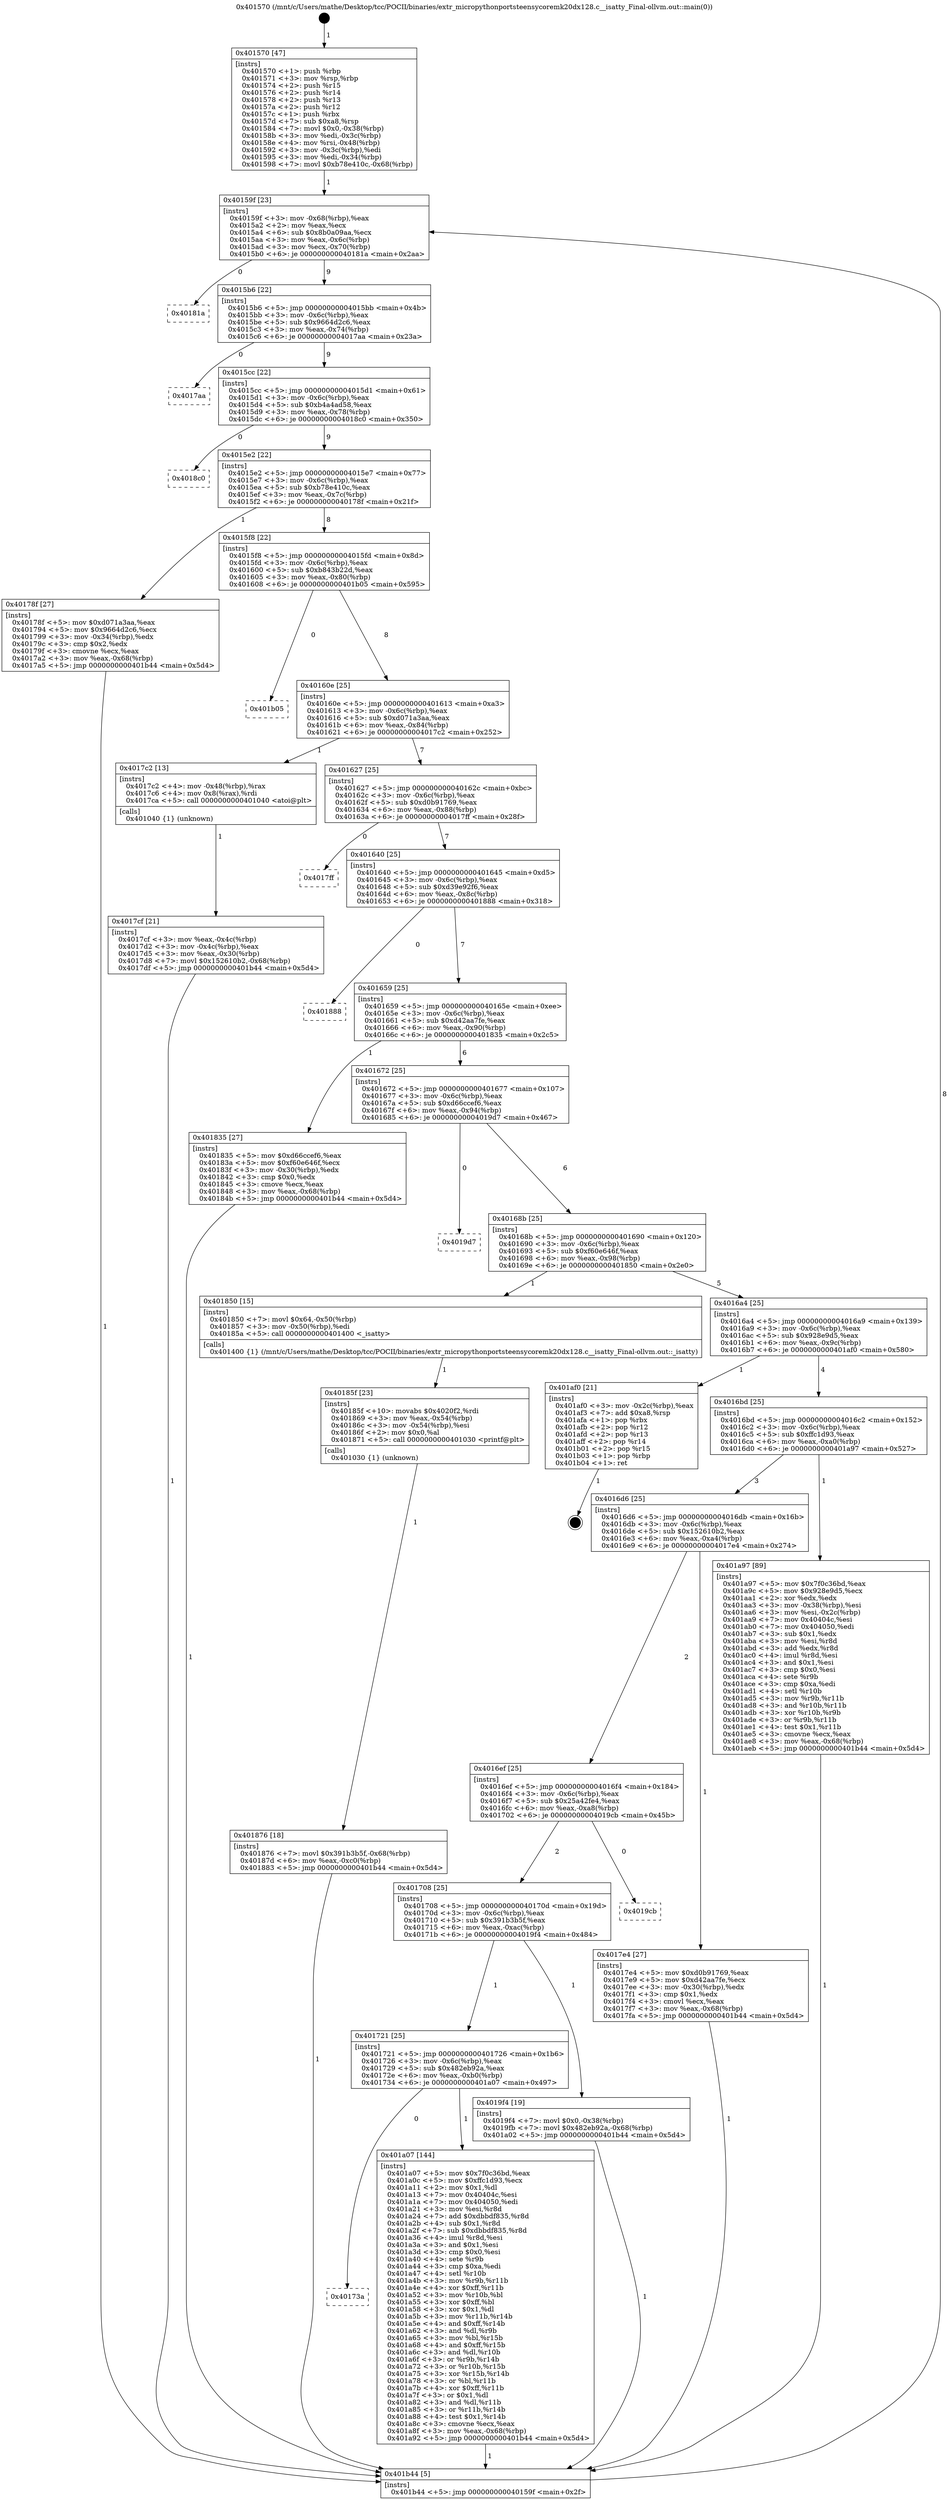 digraph "0x401570" {
  label = "0x401570 (/mnt/c/Users/mathe/Desktop/tcc/POCII/binaries/extr_micropythonportsteensycoremk20dx128.c__isatty_Final-ollvm.out::main(0))"
  labelloc = "t"
  node[shape=record]

  Entry [label="",width=0.3,height=0.3,shape=circle,fillcolor=black,style=filled]
  "0x40159f" [label="{
     0x40159f [23]\l
     | [instrs]\l
     &nbsp;&nbsp;0x40159f \<+3\>: mov -0x68(%rbp),%eax\l
     &nbsp;&nbsp;0x4015a2 \<+2\>: mov %eax,%ecx\l
     &nbsp;&nbsp;0x4015a4 \<+6\>: sub $0x8b0a09aa,%ecx\l
     &nbsp;&nbsp;0x4015aa \<+3\>: mov %eax,-0x6c(%rbp)\l
     &nbsp;&nbsp;0x4015ad \<+3\>: mov %ecx,-0x70(%rbp)\l
     &nbsp;&nbsp;0x4015b0 \<+6\>: je 000000000040181a \<main+0x2aa\>\l
  }"]
  "0x40181a" [label="{
     0x40181a\l
  }", style=dashed]
  "0x4015b6" [label="{
     0x4015b6 [22]\l
     | [instrs]\l
     &nbsp;&nbsp;0x4015b6 \<+5\>: jmp 00000000004015bb \<main+0x4b\>\l
     &nbsp;&nbsp;0x4015bb \<+3\>: mov -0x6c(%rbp),%eax\l
     &nbsp;&nbsp;0x4015be \<+5\>: sub $0x9664d2c6,%eax\l
     &nbsp;&nbsp;0x4015c3 \<+3\>: mov %eax,-0x74(%rbp)\l
     &nbsp;&nbsp;0x4015c6 \<+6\>: je 00000000004017aa \<main+0x23a\>\l
  }"]
  Exit [label="",width=0.3,height=0.3,shape=circle,fillcolor=black,style=filled,peripheries=2]
  "0x4017aa" [label="{
     0x4017aa\l
  }", style=dashed]
  "0x4015cc" [label="{
     0x4015cc [22]\l
     | [instrs]\l
     &nbsp;&nbsp;0x4015cc \<+5\>: jmp 00000000004015d1 \<main+0x61\>\l
     &nbsp;&nbsp;0x4015d1 \<+3\>: mov -0x6c(%rbp),%eax\l
     &nbsp;&nbsp;0x4015d4 \<+5\>: sub $0xb4a4ad58,%eax\l
     &nbsp;&nbsp;0x4015d9 \<+3\>: mov %eax,-0x78(%rbp)\l
     &nbsp;&nbsp;0x4015dc \<+6\>: je 00000000004018c0 \<main+0x350\>\l
  }"]
  "0x40173a" [label="{
     0x40173a\l
  }", style=dashed]
  "0x4018c0" [label="{
     0x4018c0\l
  }", style=dashed]
  "0x4015e2" [label="{
     0x4015e2 [22]\l
     | [instrs]\l
     &nbsp;&nbsp;0x4015e2 \<+5\>: jmp 00000000004015e7 \<main+0x77\>\l
     &nbsp;&nbsp;0x4015e7 \<+3\>: mov -0x6c(%rbp),%eax\l
     &nbsp;&nbsp;0x4015ea \<+5\>: sub $0xb78e410c,%eax\l
     &nbsp;&nbsp;0x4015ef \<+3\>: mov %eax,-0x7c(%rbp)\l
     &nbsp;&nbsp;0x4015f2 \<+6\>: je 000000000040178f \<main+0x21f\>\l
  }"]
  "0x401a07" [label="{
     0x401a07 [144]\l
     | [instrs]\l
     &nbsp;&nbsp;0x401a07 \<+5\>: mov $0x7f0c36bd,%eax\l
     &nbsp;&nbsp;0x401a0c \<+5\>: mov $0xffc1d93,%ecx\l
     &nbsp;&nbsp;0x401a11 \<+2\>: mov $0x1,%dl\l
     &nbsp;&nbsp;0x401a13 \<+7\>: mov 0x40404c,%esi\l
     &nbsp;&nbsp;0x401a1a \<+7\>: mov 0x404050,%edi\l
     &nbsp;&nbsp;0x401a21 \<+3\>: mov %esi,%r8d\l
     &nbsp;&nbsp;0x401a24 \<+7\>: add $0xdbbdf835,%r8d\l
     &nbsp;&nbsp;0x401a2b \<+4\>: sub $0x1,%r8d\l
     &nbsp;&nbsp;0x401a2f \<+7\>: sub $0xdbbdf835,%r8d\l
     &nbsp;&nbsp;0x401a36 \<+4\>: imul %r8d,%esi\l
     &nbsp;&nbsp;0x401a3a \<+3\>: and $0x1,%esi\l
     &nbsp;&nbsp;0x401a3d \<+3\>: cmp $0x0,%esi\l
     &nbsp;&nbsp;0x401a40 \<+4\>: sete %r9b\l
     &nbsp;&nbsp;0x401a44 \<+3\>: cmp $0xa,%edi\l
     &nbsp;&nbsp;0x401a47 \<+4\>: setl %r10b\l
     &nbsp;&nbsp;0x401a4b \<+3\>: mov %r9b,%r11b\l
     &nbsp;&nbsp;0x401a4e \<+4\>: xor $0xff,%r11b\l
     &nbsp;&nbsp;0x401a52 \<+3\>: mov %r10b,%bl\l
     &nbsp;&nbsp;0x401a55 \<+3\>: xor $0xff,%bl\l
     &nbsp;&nbsp;0x401a58 \<+3\>: xor $0x1,%dl\l
     &nbsp;&nbsp;0x401a5b \<+3\>: mov %r11b,%r14b\l
     &nbsp;&nbsp;0x401a5e \<+4\>: and $0xff,%r14b\l
     &nbsp;&nbsp;0x401a62 \<+3\>: and %dl,%r9b\l
     &nbsp;&nbsp;0x401a65 \<+3\>: mov %bl,%r15b\l
     &nbsp;&nbsp;0x401a68 \<+4\>: and $0xff,%r15b\l
     &nbsp;&nbsp;0x401a6c \<+3\>: and %dl,%r10b\l
     &nbsp;&nbsp;0x401a6f \<+3\>: or %r9b,%r14b\l
     &nbsp;&nbsp;0x401a72 \<+3\>: or %r10b,%r15b\l
     &nbsp;&nbsp;0x401a75 \<+3\>: xor %r15b,%r14b\l
     &nbsp;&nbsp;0x401a78 \<+3\>: or %bl,%r11b\l
     &nbsp;&nbsp;0x401a7b \<+4\>: xor $0xff,%r11b\l
     &nbsp;&nbsp;0x401a7f \<+3\>: or $0x1,%dl\l
     &nbsp;&nbsp;0x401a82 \<+3\>: and %dl,%r11b\l
     &nbsp;&nbsp;0x401a85 \<+3\>: or %r11b,%r14b\l
     &nbsp;&nbsp;0x401a88 \<+4\>: test $0x1,%r14b\l
     &nbsp;&nbsp;0x401a8c \<+3\>: cmovne %ecx,%eax\l
     &nbsp;&nbsp;0x401a8f \<+3\>: mov %eax,-0x68(%rbp)\l
     &nbsp;&nbsp;0x401a92 \<+5\>: jmp 0000000000401b44 \<main+0x5d4\>\l
  }"]
  "0x40178f" [label="{
     0x40178f [27]\l
     | [instrs]\l
     &nbsp;&nbsp;0x40178f \<+5\>: mov $0xd071a3aa,%eax\l
     &nbsp;&nbsp;0x401794 \<+5\>: mov $0x9664d2c6,%ecx\l
     &nbsp;&nbsp;0x401799 \<+3\>: mov -0x34(%rbp),%edx\l
     &nbsp;&nbsp;0x40179c \<+3\>: cmp $0x2,%edx\l
     &nbsp;&nbsp;0x40179f \<+3\>: cmovne %ecx,%eax\l
     &nbsp;&nbsp;0x4017a2 \<+3\>: mov %eax,-0x68(%rbp)\l
     &nbsp;&nbsp;0x4017a5 \<+5\>: jmp 0000000000401b44 \<main+0x5d4\>\l
  }"]
  "0x4015f8" [label="{
     0x4015f8 [22]\l
     | [instrs]\l
     &nbsp;&nbsp;0x4015f8 \<+5\>: jmp 00000000004015fd \<main+0x8d\>\l
     &nbsp;&nbsp;0x4015fd \<+3\>: mov -0x6c(%rbp),%eax\l
     &nbsp;&nbsp;0x401600 \<+5\>: sub $0xb843b22d,%eax\l
     &nbsp;&nbsp;0x401605 \<+3\>: mov %eax,-0x80(%rbp)\l
     &nbsp;&nbsp;0x401608 \<+6\>: je 0000000000401b05 \<main+0x595\>\l
  }"]
  "0x401b44" [label="{
     0x401b44 [5]\l
     | [instrs]\l
     &nbsp;&nbsp;0x401b44 \<+5\>: jmp 000000000040159f \<main+0x2f\>\l
  }"]
  "0x401570" [label="{
     0x401570 [47]\l
     | [instrs]\l
     &nbsp;&nbsp;0x401570 \<+1\>: push %rbp\l
     &nbsp;&nbsp;0x401571 \<+3\>: mov %rsp,%rbp\l
     &nbsp;&nbsp;0x401574 \<+2\>: push %r15\l
     &nbsp;&nbsp;0x401576 \<+2\>: push %r14\l
     &nbsp;&nbsp;0x401578 \<+2\>: push %r13\l
     &nbsp;&nbsp;0x40157a \<+2\>: push %r12\l
     &nbsp;&nbsp;0x40157c \<+1\>: push %rbx\l
     &nbsp;&nbsp;0x40157d \<+7\>: sub $0xa8,%rsp\l
     &nbsp;&nbsp;0x401584 \<+7\>: movl $0x0,-0x38(%rbp)\l
     &nbsp;&nbsp;0x40158b \<+3\>: mov %edi,-0x3c(%rbp)\l
     &nbsp;&nbsp;0x40158e \<+4\>: mov %rsi,-0x48(%rbp)\l
     &nbsp;&nbsp;0x401592 \<+3\>: mov -0x3c(%rbp),%edi\l
     &nbsp;&nbsp;0x401595 \<+3\>: mov %edi,-0x34(%rbp)\l
     &nbsp;&nbsp;0x401598 \<+7\>: movl $0xb78e410c,-0x68(%rbp)\l
  }"]
  "0x401721" [label="{
     0x401721 [25]\l
     | [instrs]\l
     &nbsp;&nbsp;0x401721 \<+5\>: jmp 0000000000401726 \<main+0x1b6\>\l
     &nbsp;&nbsp;0x401726 \<+3\>: mov -0x6c(%rbp),%eax\l
     &nbsp;&nbsp;0x401729 \<+5\>: sub $0x482eb92a,%eax\l
     &nbsp;&nbsp;0x40172e \<+6\>: mov %eax,-0xb0(%rbp)\l
     &nbsp;&nbsp;0x401734 \<+6\>: je 0000000000401a07 \<main+0x497\>\l
  }"]
  "0x401b05" [label="{
     0x401b05\l
  }", style=dashed]
  "0x40160e" [label="{
     0x40160e [25]\l
     | [instrs]\l
     &nbsp;&nbsp;0x40160e \<+5\>: jmp 0000000000401613 \<main+0xa3\>\l
     &nbsp;&nbsp;0x401613 \<+3\>: mov -0x6c(%rbp),%eax\l
     &nbsp;&nbsp;0x401616 \<+5\>: sub $0xd071a3aa,%eax\l
     &nbsp;&nbsp;0x40161b \<+6\>: mov %eax,-0x84(%rbp)\l
     &nbsp;&nbsp;0x401621 \<+6\>: je 00000000004017c2 \<main+0x252\>\l
  }"]
  "0x4019f4" [label="{
     0x4019f4 [19]\l
     | [instrs]\l
     &nbsp;&nbsp;0x4019f4 \<+7\>: movl $0x0,-0x38(%rbp)\l
     &nbsp;&nbsp;0x4019fb \<+7\>: movl $0x482eb92a,-0x68(%rbp)\l
     &nbsp;&nbsp;0x401a02 \<+5\>: jmp 0000000000401b44 \<main+0x5d4\>\l
  }"]
  "0x4017c2" [label="{
     0x4017c2 [13]\l
     | [instrs]\l
     &nbsp;&nbsp;0x4017c2 \<+4\>: mov -0x48(%rbp),%rax\l
     &nbsp;&nbsp;0x4017c6 \<+4\>: mov 0x8(%rax),%rdi\l
     &nbsp;&nbsp;0x4017ca \<+5\>: call 0000000000401040 \<atoi@plt\>\l
     | [calls]\l
     &nbsp;&nbsp;0x401040 \{1\} (unknown)\l
  }"]
  "0x401627" [label="{
     0x401627 [25]\l
     | [instrs]\l
     &nbsp;&nbsp;0x401627 \<+5\>: jmp 000000000040162c \<main+0xbc\>\l
     &nbsp;&nbsp;0x40162c \<+3\>: mov -0x6c(%rbp),%eax\l
     &nbsp;&nbsp;0x40162f \<+5\>: sub $0xd0b91769,%eax\l
     &nbsp;&nbsp;0x401634 \<+6\>: mov %eax,-0x88(%rbp)\l
     &nbsp;&nbsp;0x40163a \<+6\>: je 00000000004017ff \<main+0x28f\>\l
  }"]
  "0x4017cf" [label="{
     0x4017cf [21]\l
     | [instrs]\l
     &nbsp;&nbsp;0x4017cf \<+3\>: mov %eax,-0x4c(%rbp)\l
     &nbsp;&nbsp;0x4017d2 \<+3\>: mov -0x4c(%rbp),%eax\l
     &nbsp;&nbsp;0x4017d5 \<+3\>: mov %eax,-0x30(%rbp)\l
     &nbsp;&nbsp;0x4017d8 \<+7\>: movl $0x152610b2,-0x68(%rbp)\l
     &nbsp;&nbsp;0x4017df \<+5\>: jmp 0000000000401b44 \<main+0x5d4\>\l
  }"]
  "0x401708" [label="{
     0x401708 [25]\l
     | [instrs]\l
     &nbsp;&nbsp;0x401708 \<+5\>: jmp 000000000040170d \<main+0x19d\>\l
     &nbsp;&nbsp;0x40170d \<+3\>: mov -0x6c(%rbp),%eax\l
     &nbsp;&nbsp;0x401710 \<+5\>: sub $0x391b3b5f,%eax\l
     &nbsp;&nbsp;0x401715 \<+6\>: mov %eax,-0xac(%rbp)\l
     &nbsp;&nbsp;0x40171b \<+6\>: je 00000000004019f4 \<main+0x484\>\l
  }"]
  "0x4017ff" [label="{
     0x4017ff\l
  }", style=dashed]
  "0x401640" [label="{
     0x401640 [25]\l
     | [instrs]\l
     &nbsp;&nbsp;0x401640 \<+5\>: jmp 0000000000401645 \<main+0xd5\>\l
     &nbsp;&nbsp;0x401645 \<+3\>: mov -0x6c(%rbp),%eax\l
     &nbsp;&nbsp;0x401648 \<+5\>: sub $0xd39e92f6,%eax\l
     &nbsp;&nbsp;0x40164d \<+6\>: mov %eax,-0x8c(%rbp)\l
     &nbsp;&nbsp;0x401653 \<+6\>: je 0000000000401888 \<main+0x318\>\l
  }"]
  "0x4019cb" [label="{
     0x4019cb\l
  }", style=dashed]
  "0x401888" [label="{
     0x401888\l
  }", style=dashed]
  "0x401659" [label="{
     0x401659 [25]\l
     | [instrs]\l
     &nbsp;&nbsp;0x401659 \<+5\>: jmp 000000000040165e \<main+0xee\>\l
     &nbsp;&nbsp;0x40165e \<+3\>: mov -0x6c(%rbp),%eax\l
     &nbsp;&nbsp;0x401661 \<+5\>: sub $0xd42aa7fe,%eax\l
     &nbsp;&nbsp;0x401666 \<+6\>: mov %eax,-0x90(%rbp)\l
     &nbsp;&nbsp;0x40166c \<+6\>: je 0000000000401835 \<main+0x2c5\>\l
  }"]
  "0x401876" [label="{
     0x401876 [18]\l
     | [instrs]\l
     &nbsp;&nbsp;0x401876 \<+7\>: movl $0x391b3b5f,-0x68(%rbp)\l
     &nbsp;&nbsp;0x40187d \<+6\>: mov %eax,-0xc0(%rbp)\l
     &nbsp;&nbsp;0x401883 \<+5\>: jmp 0000000000401b44 \<main+0x5d4\>\l
  }"]
  "0x401835" [label="{
     0x401835 [27]\l
     | [instrs]\l
     &nbsp;&nbsp;0x401835 \<+5\>: mov $0xd66ccef6,%eax\l
     &nbsp;&nbsp;0x40183a \<+5\>: mov $0xf60e646f,%ecx\l
     &nbsp;&nbsp;0x40183f \<+3\>: mov -0x30(%rbp),%edx\l
     &nbsp;&nbsp;0x401842 \<+3\>: cmp $0x0,%edx\l
     &nbsp;&nbsp;0x401845 \<+3\>: cmove %ecx,%eax\l
     &nbsp;&nbsp;0x401848 \<+3\>: mov %eax,-0x68(%rbp)\l
     &nbsp;&nbsp;0x40184b \<+5\>: jmp 0000000000401b44 \<main+0x5d4\>\l
  }"]
  "0x401672" [label="{
     0x401672 [25]\l
     | [instrs]\l
     &nbsp;&nbsp;0x401672 \<+5\>: jmp 0000000000401677 \<main+0x107\>\l
     &nbsp;&nbsp;0x401677 \<+3\>: mov -0x6c(%rbp),%eax\l
     &nbsp;&nbsp;0x40167a \<+5\>: sub $0xd66ccef6,%eax\l
     &nbsp;&nbsp;0x40167f \<+6\>: mov %eax,-0x94(%rbp)\l
     &nbsp;&nbsp;0x401685 \<+6\>: je 00000000004019d7 \<main+0x467\>\l
  }"]
  "0x40185f" [label="{
     0x40185f [23]\l
     | [instrs]\l
     &nbsp;&nbsp;0x40185f \<+10\>: movabs $0x4020f2,%rdi\l
     &nbsp;&nbsp;0x401869 \<+3\>: mov %eax,-0x54(%rbp)\l
     &nbsp;&nbsp;0x40186c \<+3\>: mov -0x54(%rbp),%esi\l
     &nbsp;&nbsp;0x40186f \<+2\>: mov $0x0,%al\l
     &nbsp;&nbsp;0x401871 \<+5\>: call 0000000000401030 \<printf@plt\>\l
     | [calls]\l
     &nbsp;&nbsp;0x401030 \{1\} (unknown)\l
  }"]
  "0x4019d7" [label="{
     0x4019d7\l
  }", style=dashed]
  "0x40168b" [label="{
     0x40168b [25]\l
     | [instrs]\l
     &nbsp;&nbsp;0x40168b \<+5\>: jmp 0000000000401690 \<main+0x120\>\l
     &nbsp;&nbsp;0x401690 \<+3\>: mov -0x6c(%rbp),%eax\l
     &nbsp;&nbsp;0x401693 \<+5\>: sub $0xf60e646f,%eax\l
     &nbsp;&nbsp;0x401698 \<+6\>: mov %eax,-0x98(%rbp)\l
     &nbsp;&nbsp;0x40169e \<+6\>: je 0000000000401850 \<main+0x2e0\>\l
  }"]
  "0x4016ef" [label="{
     0x4016ef [25]\l
     | [instrs]\l
     &nbsp;&nbsp;0x4016ef \<+5\>: jmp 00000000004016f4 \<main+0x184\>\l
     &nbsp;&nbsp;0x4016f4 \<+3\>: mov -0x6c(%rbp),%eax\l
     &nbsp;&nbsp;0x4016f7 \<+5\>: sub $0x25a42fe4,%eax\l
     &nbsp;&nbsp;0x4016fc \<+6\>: mov %eax,-0xa8(%rbp)\l
     &nbsp;&nbsp;0x401702 \<+6\>: je 00000000004019cb \<main+0x45b\>\l
  }"]
  "0x401850" [label="{
     0x401850 [15]\l
     | [instrs]\l
     &nbsp;&nbsp;0x401850 \<+7\>: movl $0x64,-0x50(%rbp)\l
     &nbsp;&nbsp;0x401857 \<+3\>: mov -0x50(%rbp),%edi\l
     &nbsp;&nbsp;0x40185a \<+5\>: call 0000000000401400 \<_isatty\>\l
     | [calls]\l
     &nbsp;&nbsp;0x401400 \{1\} (/mnt/c/Users/mathe/Desktop/tcc/POCII/binaries/extr_micropythonportsteensycoremk20dx128.c__isatty_Final-ollvm.out::_isatty)\l
  }"]
  "0x4016a4" [label="{
     0x4016a4 [25]\l
     | [instrs]\l
     &nbsp;&nbsp;0x4016a4 \<+5\>: jmp 00000000004016a9 \<main+0x139\>\l
     &nbsp;&nbsp;0x4016a9 \<+3\>: mov -0x6c(%rbp),%eax\l
     &nbsp;&nbsp;0x4016ac \<+5\>: sub $0x928e9d5,%eax\l
     &nbsp;&nbsp;0x4016b1 \<+6\>: mov %eax,-0x9c(%rbp)\l
     &nbsp;&nbsp;0x4016b7 \<+6\>: je 0000000000401af0 \<main+0x580\>\l
  }"]
  "0x4017e4" [label="{
     0x4017e4 [27]\l
     | [instrs]\l
     &nbsp;&nbsp;0x4017e4 \<+5\>: mov $0xd0b91769,%eax\l
     &nbsp;&nbsp;0x4017e9 \<+5\>: mov $0xd42aa7fe,%ecx\l
     &nbsp;&nbsp;0x4017ee \<+3\>: mov -0x30(%rbp),%edx\l
     &nbsp;&nbsp;0x4017f1 \<+3\>: cmp $0x1,%edx\l
     &nbsp;&nbsp;0x4017f4 \<+3\>: cmovl %ecx,%eax\l
     &nbsp;&nbsp;0x4017f7 \<+3\>: mov %eax,-0x68(%rbp)\l
     &nbsp;&nbsp;0x4017fa \<+5\>: jmp 0000000000401b44 \<main+0x5d4\>\l
  }"]
  "0x401af0" [label="{
     0x401af0 [21]\l
     | [instrs]\l
     &nbsp;&nbsp;0x401af0 \<+3\>: mov -0x2c(%rbp),%eax\l
     &nbsp;&nbsp;0x401af3 \<+7\>: add $0xa8,%rsp\l
     &nbsp;&nbsp;0x401afa \<+1\>: pop %rbx\l
     &nbsp;&nbsp;0x401afb \<+2\>: pop %r12\l
     &nbsp;&nbsp;0x401afd \<+2\>: pop %r13\l
     &nbsp;&nbsp;0x401aff \<+2\>: pop %r14\l
     &nbsp;&nbsp;0x401b01 \<+2\>: pop %r15\l
     &nbsp;&nbsp;0x401b03 \<+1\>: pop %rbp\l
     &nbsp;&nbsp;0x401b04 \<+1\>: ret\l
  }"]
  "0x4016bd" [label="{
     0x4016bd [25]\l
     | [instrs]\l
     &nbsp;&nbsp;0x4016bd \<+5\>: jmp 00000000004016c2 \<main+0x152\>\l
     &nbsp;&nbsp;0x4016c2 \<+3\>: mov -0x6c(%rbp),%eax\l
     &nbsp;&nbsp;0x4016c5 \<+5\>: sub $0xffc1d93,%eax\l
     &nbsp;&nbsp;0x4016ca \<+6\>: mov %eax,-0xa0(%rbp)\l
     &nbsp;&nbsp;0x4016d0 \<+6\>: je 0000000000401a97 \<main+0x527\>\l
  }"]
  "0x4016d6" [label="{
     0x4016d6 [25]\l
     | [instrs]\l
     &nbsp;&nbsp;0x4016d6 \<+5\>: jmp 00000000004016db \<main+0x16b\>\l
     &nbsp;&nbsp;0x4016db \<+3\>: mov -0x6c(%rbp),%eax\l
     &nbsp;&nbsp;0x4016de \<+5\>: sub $0x152610b2,%eax\l
     &nbsp;&nbsp;0x4016e3 \<+6\>: mov %eax,-0xa4(%rbp)\l
     &nbsp;&nbsp;0x4016e9 \<+6\>: je 00000000004017e4 \<main+0x274\>\l
  }"]
  "0x401a97" [label="{
     0x401a97 [89]\l
     | [instrs]\l
     &nbsp;&nbsp;0x401a97 \<+5\>: mov $0x7f0c36bd,%eax\l
     &nbsp;&nbsp;0x401a9c \<+5\>: mov $0x928e9d5,%ecx\l
     &nbsp;&nbsp;0x401aa1 \<+2\>: xor %edx,%edx\l
     &nbsp;&nbsp;0x401aa3 \<+3\>: mov -0x38(%rbp),%esi\l
     &nbsp;&nbsp;0x401aa6 \<+3\>: mov %esi,-0x2c(%rbp)\l
     &nbsp;&nbsp;0x401aa9 \<+7\>: mov 0x40404c,%esi\l
     &nbsp;&nbsp;0x401ab0 \<+7\>: mov 0x404050,%edi\l
     &nbsp;&nbsp;0x401ab7 \<+3\>: sub $0x1,%edx\l
     &nbsp;&nbsp;0x401aba \<+3\>: mov %esi,%r8d\l
     &nbsp;&nbsp;0x401abd \<+3\>: add %edx,%r8d\l
     &nbsp;&nbsp;0x401ac0 \<+4\>: imul %r8d,%esi\l
     &nbsp;&nbsp;0x401ac4 \<+3\>: and $0x1,%esi\l
     &nbsp;&nbsp;0x401ac7 \<+3\>: cmp $0x0,%esi\l
     &nbsp;&nbsp;0x401aca \<+4\>: sete %r9b\l
     &nbsp;&nbsp;0x401ace \<+3\>: cmp $0xa,%edi\l
     &nbsp;&nbsp;0x401ad1 \<+4\>: setl %r10b\l
     &nbsp;&nbsp;0x401ad5 \<+3\>: mov %r9b,%r11b\l
     &nbsp;&nbsp;0x401ad8 \<+3\>: and %r10b,%r11b\l
     &nbsp;&nbsp;0x401adb \<+3\>: xor %r10b,%r9b\l
     &nbsp;&nbsp;0x401ade \<+3\>: or %r9b,%r11b\l
     &nbsp;&nbsp;0x401ae1 \<+4\>: test $0x1,%r11b\l
     &nbsp;&nbsp;0x401ae5 \<+3\>: cmovne %ecx,%eax\l
     &nbsp;&nbsp;0x401ae8 \<+3\>: mov %eax,-0x68(%rbp)\l
     &nbsp;&nbsp;0x401aeb \<+5\>: jmp 0000000000401b44 \<main+0x5d4\>\l
  }"]
  Entry -> "0x401570" [label=" 1"]
  "0x40159f" -> "0x40181a" [label=" 0"]
  "0x40159f" -> "0x4015b6" [label=" 9"]
  "0x401af0" -> Exit [label=" 1"]
  "0x4015b6" -> "0x4017aa" [label=" 0"]
  "0x4015b6" -> "0x4015cc" [label=" 9"]
  "0x401a97" -> "0x401b44" [label=" 1"]
  "0x4015cc" -> "0x4018c0" [label=" 0"]
  "0x4015cc" -> "0x4015e2" [label=" 9"]
  "0x401a07" -> "0x401b44" [label=" 1"]
  "0x4015e2" -> "0x40178f" [label=" 1"]
  "0x4015e2" -> "0x4015f8" [label=" 8"]
  "0x40178f" -> "0x401b44" [label=" 1"]
  "0x401570" -> "0x40159f" [label=" 1"]
  "0x401b44" -> "0x40159f" [label=" 8"]
  "0x401721" -> "0x40173a" [label=" 0"]
  "0x4015f8" -> "0x401b05" [label=" 0"]
  "0x4015f8" -> "0x40160e" [label=" 8"]
  "0x401721" -> "0x401a07" [label=" 1"]
  "0x40160e" -> "0x4017c2" [label=" 1"]
  "0x40160e" -> "0x401627" [label=" 7"]
  "0x4017c2" -> "0x4017cf" [label=" 1"]
  "0x4017cf" -> "0x401b44" [label=" 1"]
  "0x4019f4" -> "0x401b44" [label=" 1"]
  "0x401627" -> "0x4017ff" [label=" 0"]
  "0x401627" -> "0x401640" [label=" 7"]
  "0x401708" -> "0x4019f4" [label=" 1"]
  "0x401640" -> "0x401888" [label=" 0"]
  "0x401640" -> "0x401659" [label=" 7"]
  "0x401708" -> "0x401721" [label=" 1"]
  "0x401659" -> "0x401835" [label=" 1"]
  "0x401659" -> "0x401672" [label=" 6"]
  "0x4016ef" -> "0x4019cb" [label=" 0"]
  "0x401672" -> "0x4019d7" [label=" 0"]
  "0x401672" -> "0x40168b" [label=" 6"]
  "0x4016ef" -> "0x401708" [label=" 2"]
  "0x40168b" -> "0x401850" [label=" 1"]
  "0x40168b" -> "0x4016a4" [label=" 5"]
  "0x401876" -> "0x401b44" [label=" 1"]
  "0x4016a4" -> "0x401af0" [label=" 1"]
  "0x4016a4" -> "0x4016bd" [label=" 4"]
  "0x40185f" -> "0x401876" [label=" 1"]
  "0x4016bd" -> "0x401a97" [label=" 1"]
  "0x4016bd" -> "0x4016d6" [label=" 3"]
  "0x401850" -> "0x40185f" [label=" 1"]
  "0x4016d6" -> "0x4017e4" [label=" 1"]
  "0x4016d6" -> "0x4016ef" [label=" 2"]
  "0x4017e4" -> "0x401b44" [label=" 1"]
  "0x401835" -> "0x401b44" [label=" 1"]
}
